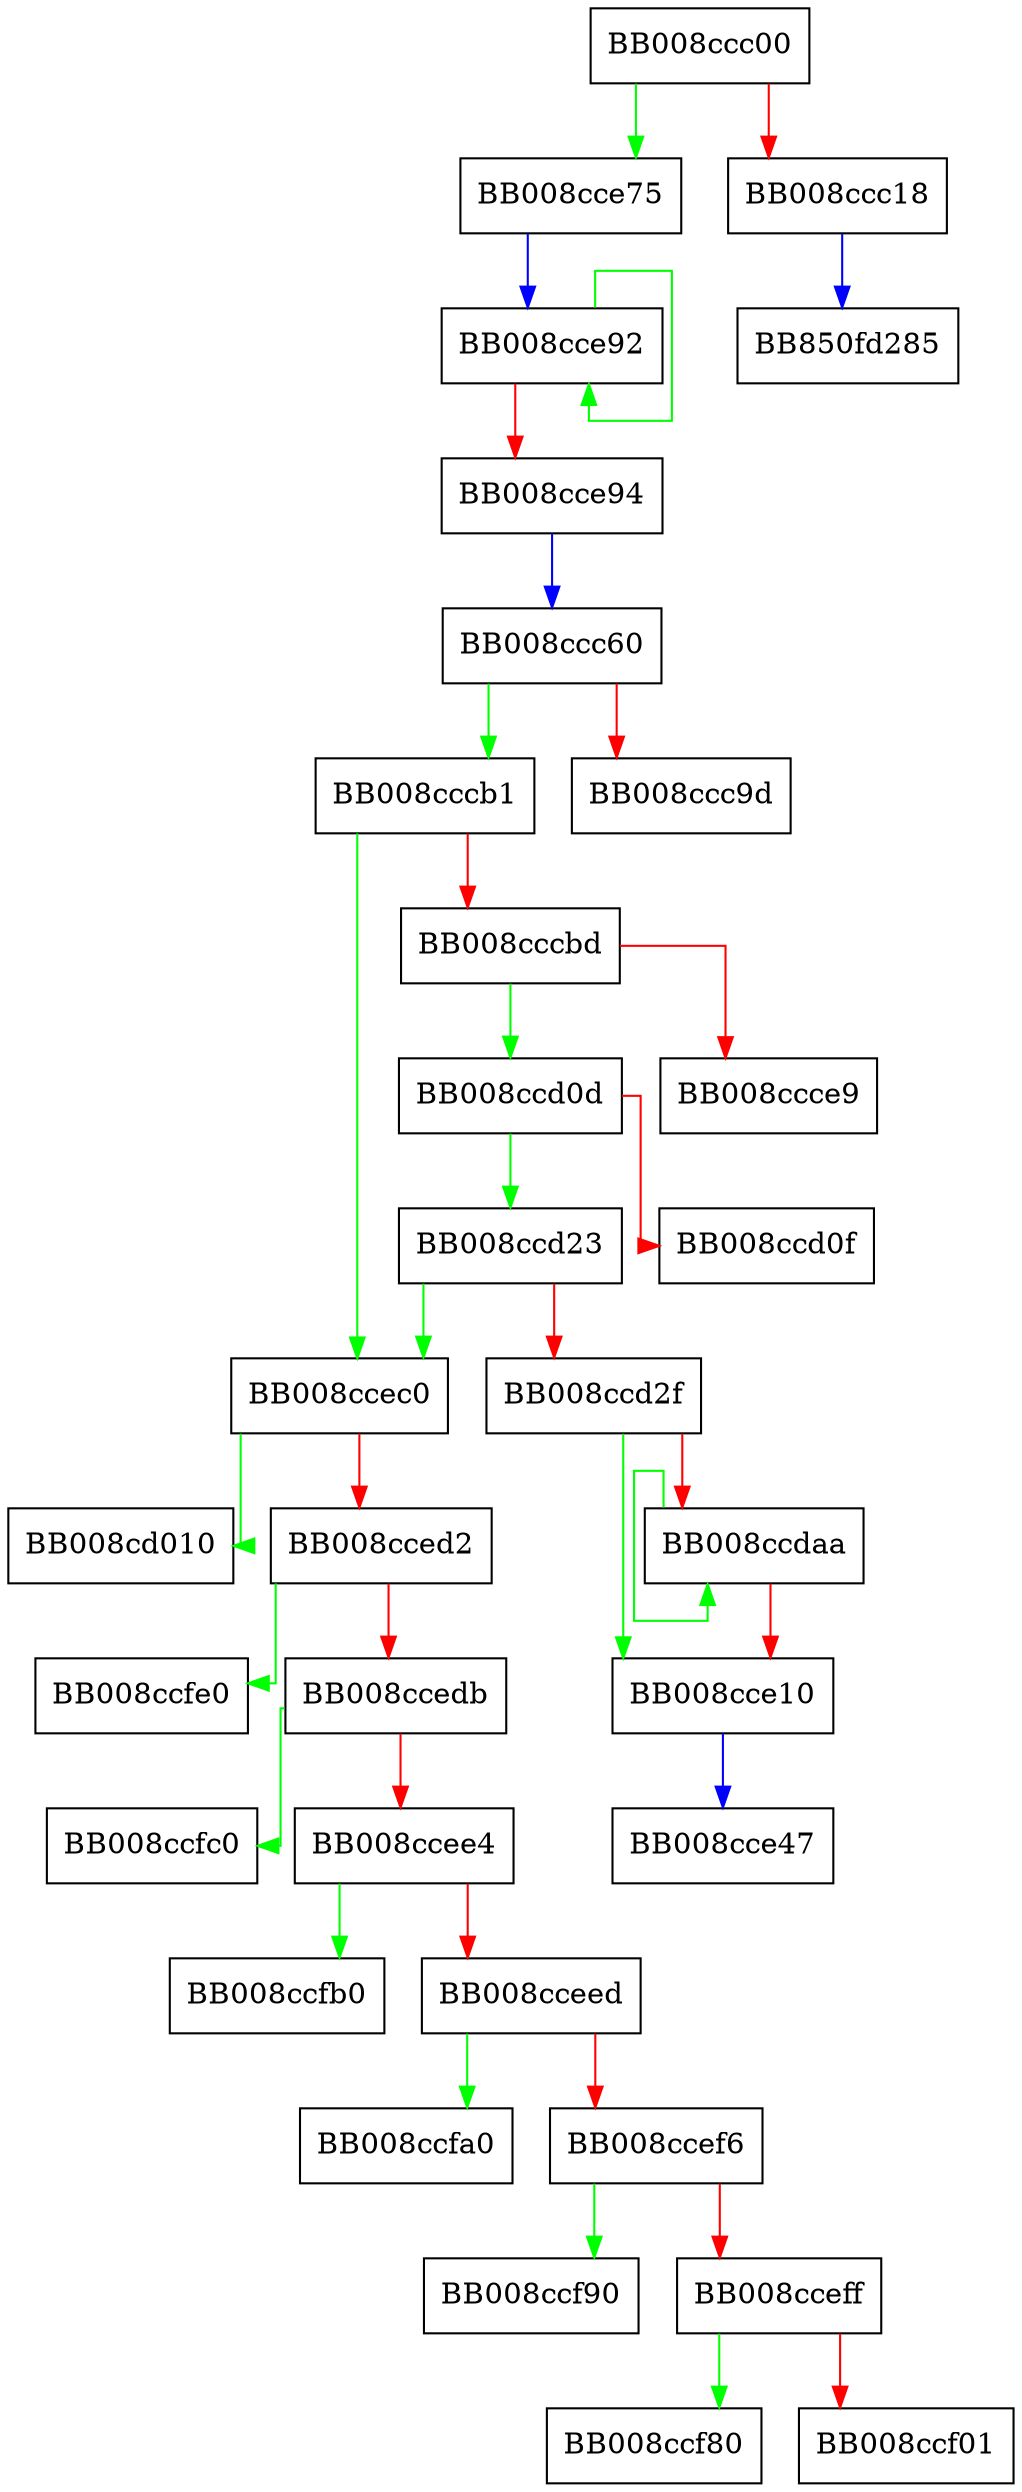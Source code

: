 digraph __strcpy_evex {
  node [shape="box"];
  graph [splines=ortho];
  BB008ccc00 -> BB008cce75 [color="green"];
  BB008ccc00 -> BB008ccc18 [color="red"];
  BB008ccc18 -> BB850fd285 [color="blue"];
  BB008ccc60 -> BB008cccb1 [color="green"];
  BB008ccc60 -> BB008ccc9d [color="red"];
  BB008cccb1 -> BB008ccec0 [color="green"];
  BB008cccb1 -> BB008cccbd [color="red"];
  BB008cccbd -> BB008ccd0d [color="green"];
  BB008cccbd -> BB008ccce9 [color="red"];
  BB008ccd0d -> BB008ccd23 [color="green"];
  BB008ccd0d -> BB008ccd0f [color="red"];
  BB008ccd23 -> BB008ccec0 [color="green"];
  BB008ccd23 -> BB008ccd2f [color="red"];
  BB008ccd2f -> BB008cce10 [color="green"];
  BB008ccd2f -> BB008ccdaa [color="red"];
  BB008ccdaa -> BB008ccdaa [color="green"];
  BB008ccdaa -> BB008cce10 [color="red"];
  BB008cce10 -> BB008cce47 [color="blue"];
  BB008cce75 -> BB008cce92 [color="blue"];
  BB008cce92 -> BB008cce92 [color="green"];
  BB008cce92 -> BB008cce94 [color="red"];
  BB008cce94 -> BB008ccc60 [color="blue"];
  BB008ccec0 -> BB008cd010 [color="green"];
  BB008ccec0 -> BB008cced2 [color="red"];
  BB008cced2 -> BB008ccfe0 [color="green"];
  BB008cced2 -> BB008ccedb [color="red"];
  BB008ccedb -> BB008ccfc0 [color="green"];
  BB008ccedb -> BB008ccee4 [color="red"];
  BB008ccee4 -> BB008ccfb0 [color="green"];
  BB008ccee4 -> BB008cceed [color="red"];
  BB008cceed -> BB008ccfa0 [color="green"];
  BB008cceed -> BB008ccef6 [color="red"];
  BB008ccef6 -> BB008ccf90 [color="green"];
  BB008ccef6 -> BB008cceff [color="red"];
  BB008cceff -> BB008ccf80 [color="green"];
  BB008cceff -> BB008ccf01 [color="red"];
}